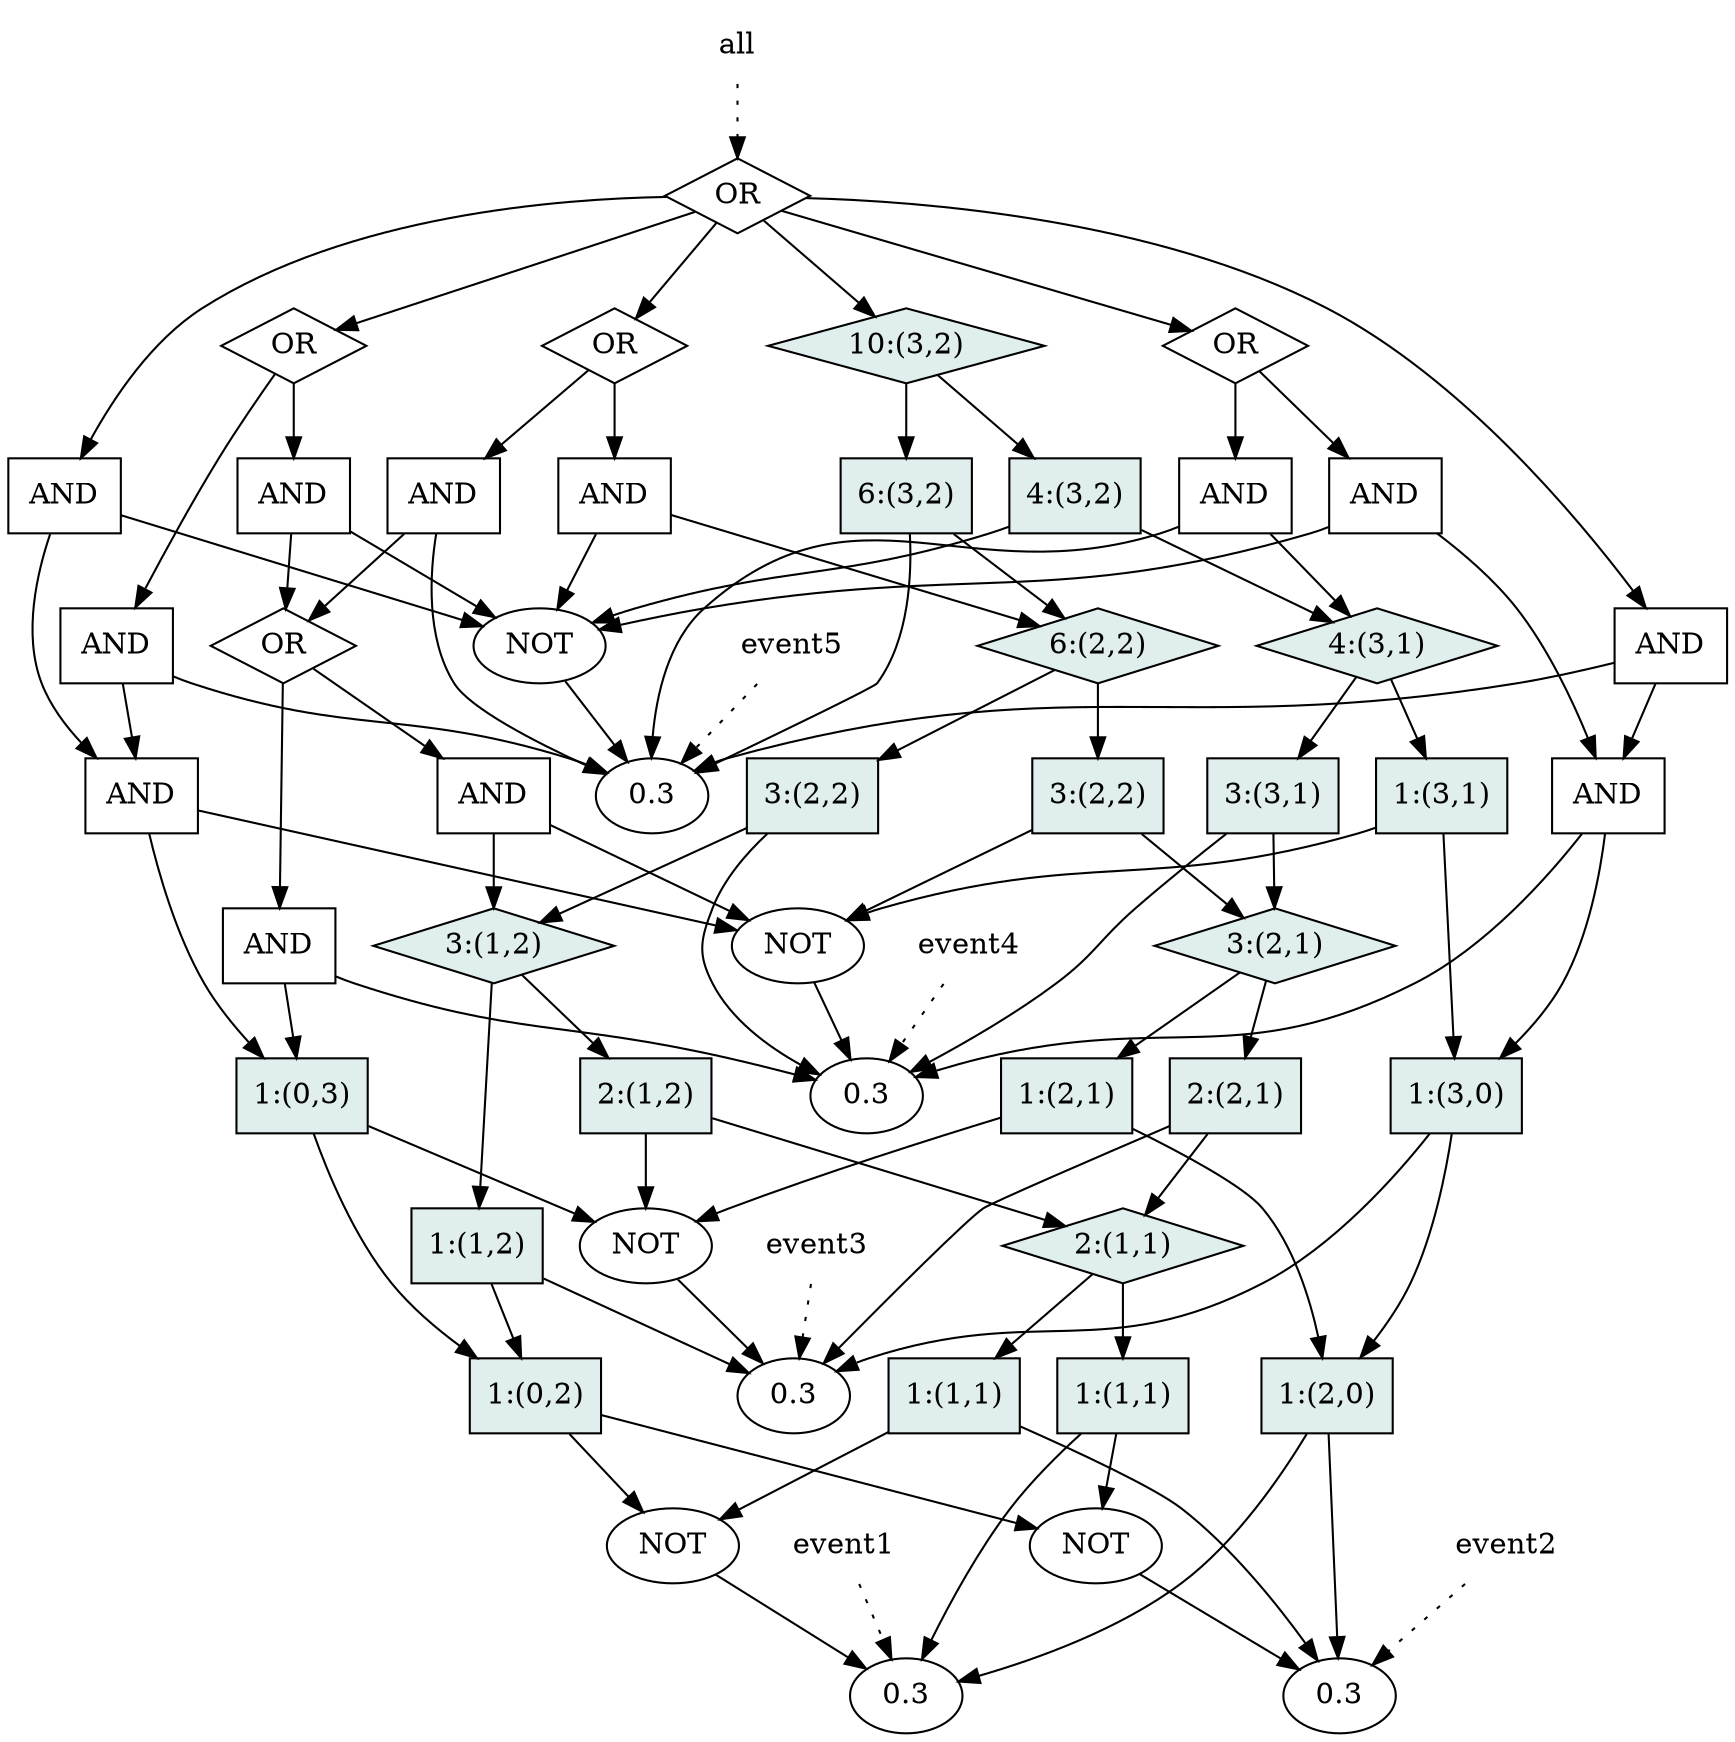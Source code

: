 digraph GP {
1 [label="0.3", shape="ellipse", style="filled", fillcolor="white"];
2 [label="0.3", shape="ellipse", style="filled", fillcolor="white"];
3 [label="1:(0,2)", shape="box", style="filled", fillcolor="azure2"];
-1 [label="NOT"];
-1 -> 1;
3 -> -1;
-2 [label="NOT"];
-2 -> 2;
3 -> -2;
4 [label="0.3", shape="ellipse", style="filled", fillcolor="white"];
5 [label="1:(0,3)", shape="box", style="filled", fillcolor="azure2"];
5 -> 3;
-4 [label="NOT"];
-4 -> 4;
5 -> -4;
6 [label="0.3", shape="ellipse", style="filled", fillcolor="white"];
7 [label="AND", shape="box", style="filled", fillcolor="white"];
-6 [label="NOT"];
-6 -> 6;
7 -> -6;
7 -> 5;
8 [label="0.3", shape="ellipse", style="filled", fillcolor="white"];
9 [label="AND", shape="box", style="filled", fillcolor="white"];
-8 [label="NOT"];
-8 -> 8;
9 -> -8;
9 -> 7;
10 [label="AND", shape="box", style="filled", fillcolor="white"];
10 -> 8;
10 -> 7;
11 [label="AND", shape="box", style="filled", fillcolor="white"];
11 -> 5;
11 -> 6;
12 [label="1:(1,2)", shape="box", style="filled", fillcolor="azure2"];
12 -> 3;
12 -> 4;
13 [label="1:(1,1)", shape="box", style="filled", fillcolor="azure2"];
13 -> 2;
13 -> -1;
14 [label="1:(1,1)", shape="box", style="filled", fillcolor="azure2"];
14 -> 1;
14 -> -2;
15 [label="2:(1,1)", shape="diamond", style="filled", fillcolor="azure2"];
15 -> 13;
15 -> 14;
16 [label="2:(1,2)", shape="box", style="filled", fillcolor="azure2"];
16 -> -4;
16 -> 15;
17 [label="3:(1,2)", shape="diamond", style="filled", fillcolor="azure2"];
17 -> 16;
17 -> 12;
18 [label="AND", shape="box", style="filled", fillcolor="white"];
18 -> 17;
18 -> -6;
19 [label="OR", shape="diamond", style="filled", fillcolor="white"];
 19 -> 18;
19 -> 11;
20 [label="AND", shape="box", style="filled", fillcolor="white"];
20 -> -8;
20 -> 19;
21 [label="OR", shape="diamond", style="filled", fillcolor="white"];
 21 -> 10;
21 -> 20;
22 [label="AND", shape="box", style="filled", fillcolor="white"];
22 -> 8;
22 -> 19;
23 [label="3:(2,2)", shape="box", style="filled", fillcolor="azure2"];
23 -> 17;
23 -> 6;
24 [label="2:(2,1)", shape="box", style="filled", fillcolor="azure2"];
24 -> 4;
24 -> 15;
25 [label="1:(2,0)", shape="box", style="filled", fillcolor="azure2"];
25 -> 1;
25 -> 2;
26 [label="1:(2,1)", shape="box", style="filled", fillcolor="azure2"];
26 -> 25;
26 -> -4;
27 [label="3:(2,1)", shape="diamond", style="filled", fillcolor="azure2"];
27 -> 24;
27 -> 26;
28 [label="3:(2,2)", shape="box", style="filled", fillcolor="azure2"];
28 -> -6;
28 -> 27;
29 [label="6:(2,2)", shape="diamond", style="filled", fillcolor="azure2"];
29 -> 28;
29 -> 23;
30 [label="AND", shape="box", style="filled", fillcolor="white"];
30 -> -8;
30 -> 29;
31 [label="OR", shape="diamond", style="filled", fillcolor="white"];
 31 -> 22;
31 -> 30;
32 [label="6:(3,2)", shape="box", style="filled", fillcolor="azure2"];
32 -> 8;
32 -> 29;
33 [label="3:(3,1)", shape="box", style="filled", fillcolor="azure2"];
33 -> 27;
33 -> 6;
34 [label="1:(3,0)", shape="box", style="filled", fillcolor="azure2"];
34 -> 25;
34 -> 4;
35 [label="1:(3,1)", shape="box", style="filled", fillcolor="azure2"];
35 -> 34;
35 -> -6;
36 [label="4:(3,1)", shape="diamond", style="filled", fillcolor="azure2"];
36 -> 33;
36 -> 35;
37 [label="4:(3,2)", shape="box", style="filled", fillcolor="azure2"];
37 -> -8;
37 -> 36;
38 [label="10:(3,2)", shape="diamond", style="filled", fillcolor="azure2"];
38 -> 32;
38 -> 37;
39 [label="AND", shape="box", style="filled", fillcolor="white"];
39 -> 8;
39 -> 36;
40 [label="AND", shape="box", style="filled", fillcolor="white"];
40 -> 34;
40 -> 6;
41 [label="AND", shape="box", style="filled", fillcolor="white"];
41 -> 40;
41 -> -8;
42 [label="OR", shape="diamond", style="filled", fillcolor="white"];
 42 -> 41;
42 -> 39;
43 [label="AND", shape="box", style="filled", fillcolor="white"];
43 -> 40;
43 -> 8;
44 [label="OR", shape="diamond", style="filled", fillcolor="white"];
 44 -> 38;
44 -> 9;
44 -> 42;
44 -> 43;
44 -> 21;
44 -> 31;
q_0 [ label="event1", shape="plaintext" ];
q_0 -> 1 [style="dotted" ];
q_1 [ label="event3", shape="plaintext" ];
q_1 -> 4 [style="dotted" ];
q_2 [ label="event5", shape="plaintext" ];
q_2 -> 8 [style="dotted" ];
q_3 [ label="event4", shape="plaintext" ];
q_3 -> 6 [style="dotted" ];
q_4 [ label="all", shape="plaintext" ];
q_4 -> 44 [style="dotted" ];
q_5 [ label="event2", shape="plaintext" ];
q_5 -> 2 [style="dotted" ];
}
